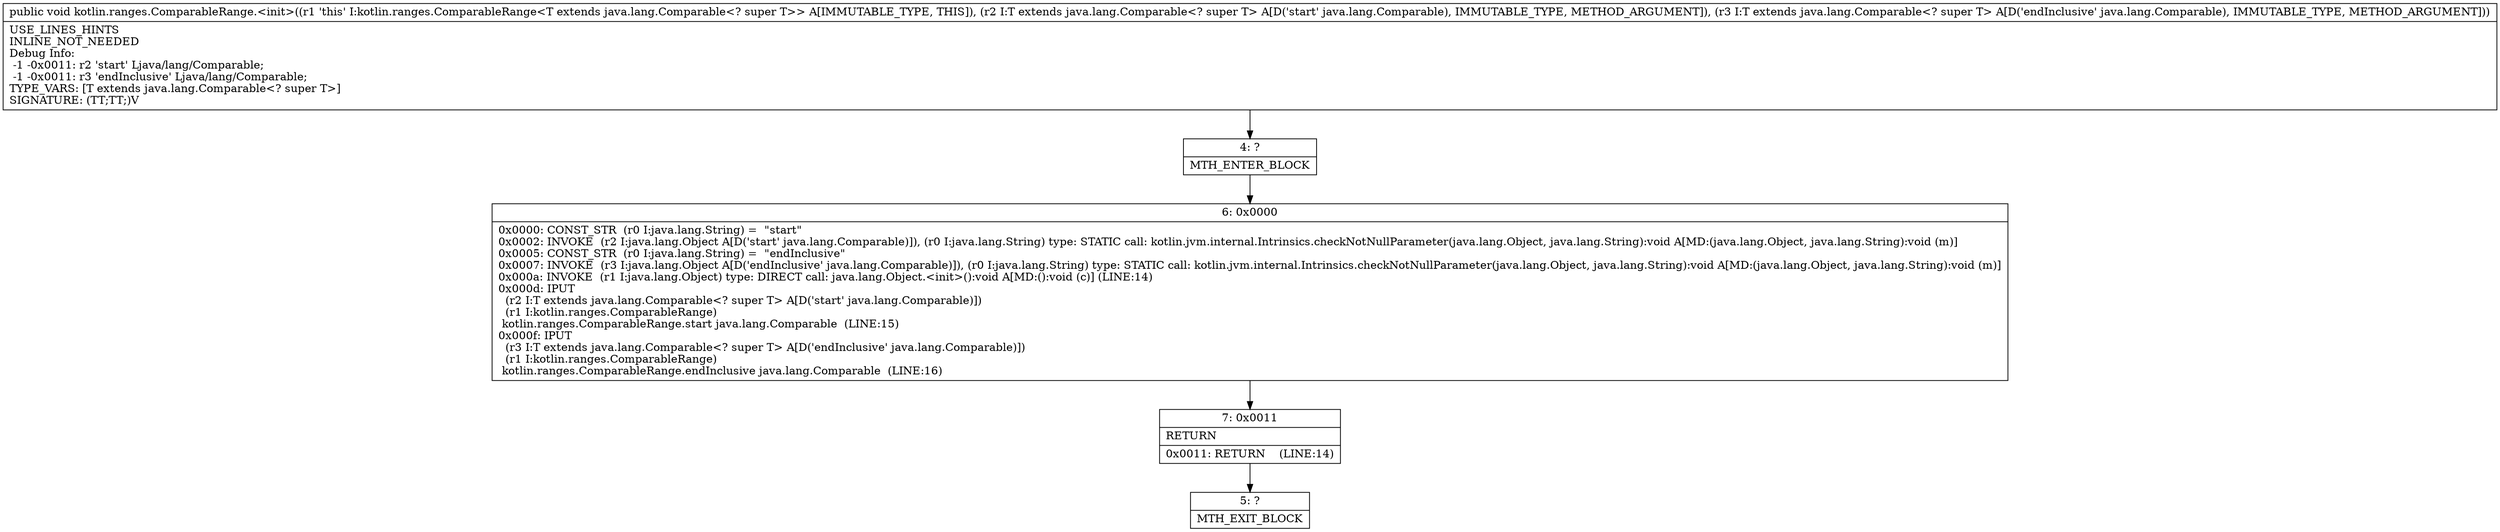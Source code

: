 digraph "CFG forkotlin.ranges.ComparableRange.\<init\>(Ljava\/lang\/Comparable;Ljava\/lang\/Comparable;)V" {
Node_4 [shape=record,label="{4\:\ ?|MTH_ENTER_BLOCK\l}"];
Node_6 [shape=record,label="{6\:\ 0x0000|0x0000: CONST_STR  (r0 I:java.lang.String) =  \"start\" \l0x0002: INVOKE  (r2 I:java.lang.Object A[D('start' java.lang.Comparable)]), (r0 I:java.lang.String) type: STATIC call: kotlin.jvm.internal.Intrinsics.checkNotNullParameter(java.lang.Object, java.lang.String):void A[MD:(java.lang.Object, java.lang.String):void (m)]\l0x0005: CONST_STR  (r0 I:java.lang.String) =  \"endInclusive\" \l0x0007: INVOKE  (r3 I:java.lang.Object A[D('endInclusive' java.lang.Comparable)]), (r0 I:java.lang.String) type: STATIC call: kotlin.jvm.internal.Intrinsics.checkNotNullParameter(java.lang.Object, java.lang.String):void A[MD:(java.lang.Object, java.lang.String):void (m)]\l0x000a: INVOKE  (r1 I:java.lang.Object) type: DIRECT call: java.lang.Object.\<init\>():void A[MD:():void (c)] (LINE:14)\l0x000d: IPUT  \l  (r2 I:T extends java.lang.Comparable\<? super T\> A[D('start' java.lang.Comparable)])\l  (r1 I:kotlin.ranges.ComparableRange)\l kotlin.ranges.ComparableRange.start java.lang.Comparable  (LINE:15)\l0x000f: IPUT  \l  (r3 I:T extends java.lang.Comparable\<? super T\> A[D('endInclusive' java.lang.Comparable)])\l  (r1 I:kotlin.ranges.ComparableRange)\l kotlin.ranges.ComparableRange.endInclusive java.lang.Comparable  (LINE:16)\l}"];
Node_7 [shape=record,label="{7\:\ 0x0011|RETURN\l|0x0011: RETURN    (LINE:14)\l}"];
Node_5 [shape=record,label="{5\:\ ?|MTH_EXIT_BLOCK\l}"];
MethodNode[shape=record,label="{public void kotlin.ranges.ComparableRange.\<init\>((r1 'this' I:kotlin.ranges.ComparableRange\<T extends java.lang.Comparable\<? super T\>\> A[IMMUTABLE_TYPE, THIS]), (r2 I:T extends java.lang.Comparable\<? super T\> A[D('start' java.lang.Comparable), IMMUTABLE_TYPE, METHOD_ARGUMENT]), (r3 I:T extends java.lang.Comparable\<? super T\> A[D('endInclusive' java.lang.Comparable), IMMUTABLE_TYPE, METHOD_ARGUMENT]))  | USE_LINES_HINTS\lINLINE_NOT_NEEDED\lDebug Info:\l  \-1 \-0x0011: r2 'start' Ljava\/lang\/Comparable;\l  \-1 \-0x0011: r3 'endInclusive' Ljava\/lang\/Comparable;\lTYPE_VARS: [T extends java.lang.Comparable\<? super T\>]\lSIGNATURE: (TT;TT;)V\l}"];
MethodNode -> Node_4;Node_4 -> Node_6;
Node_6 -> Node_7;
Node_7 -> Node_5;
}

